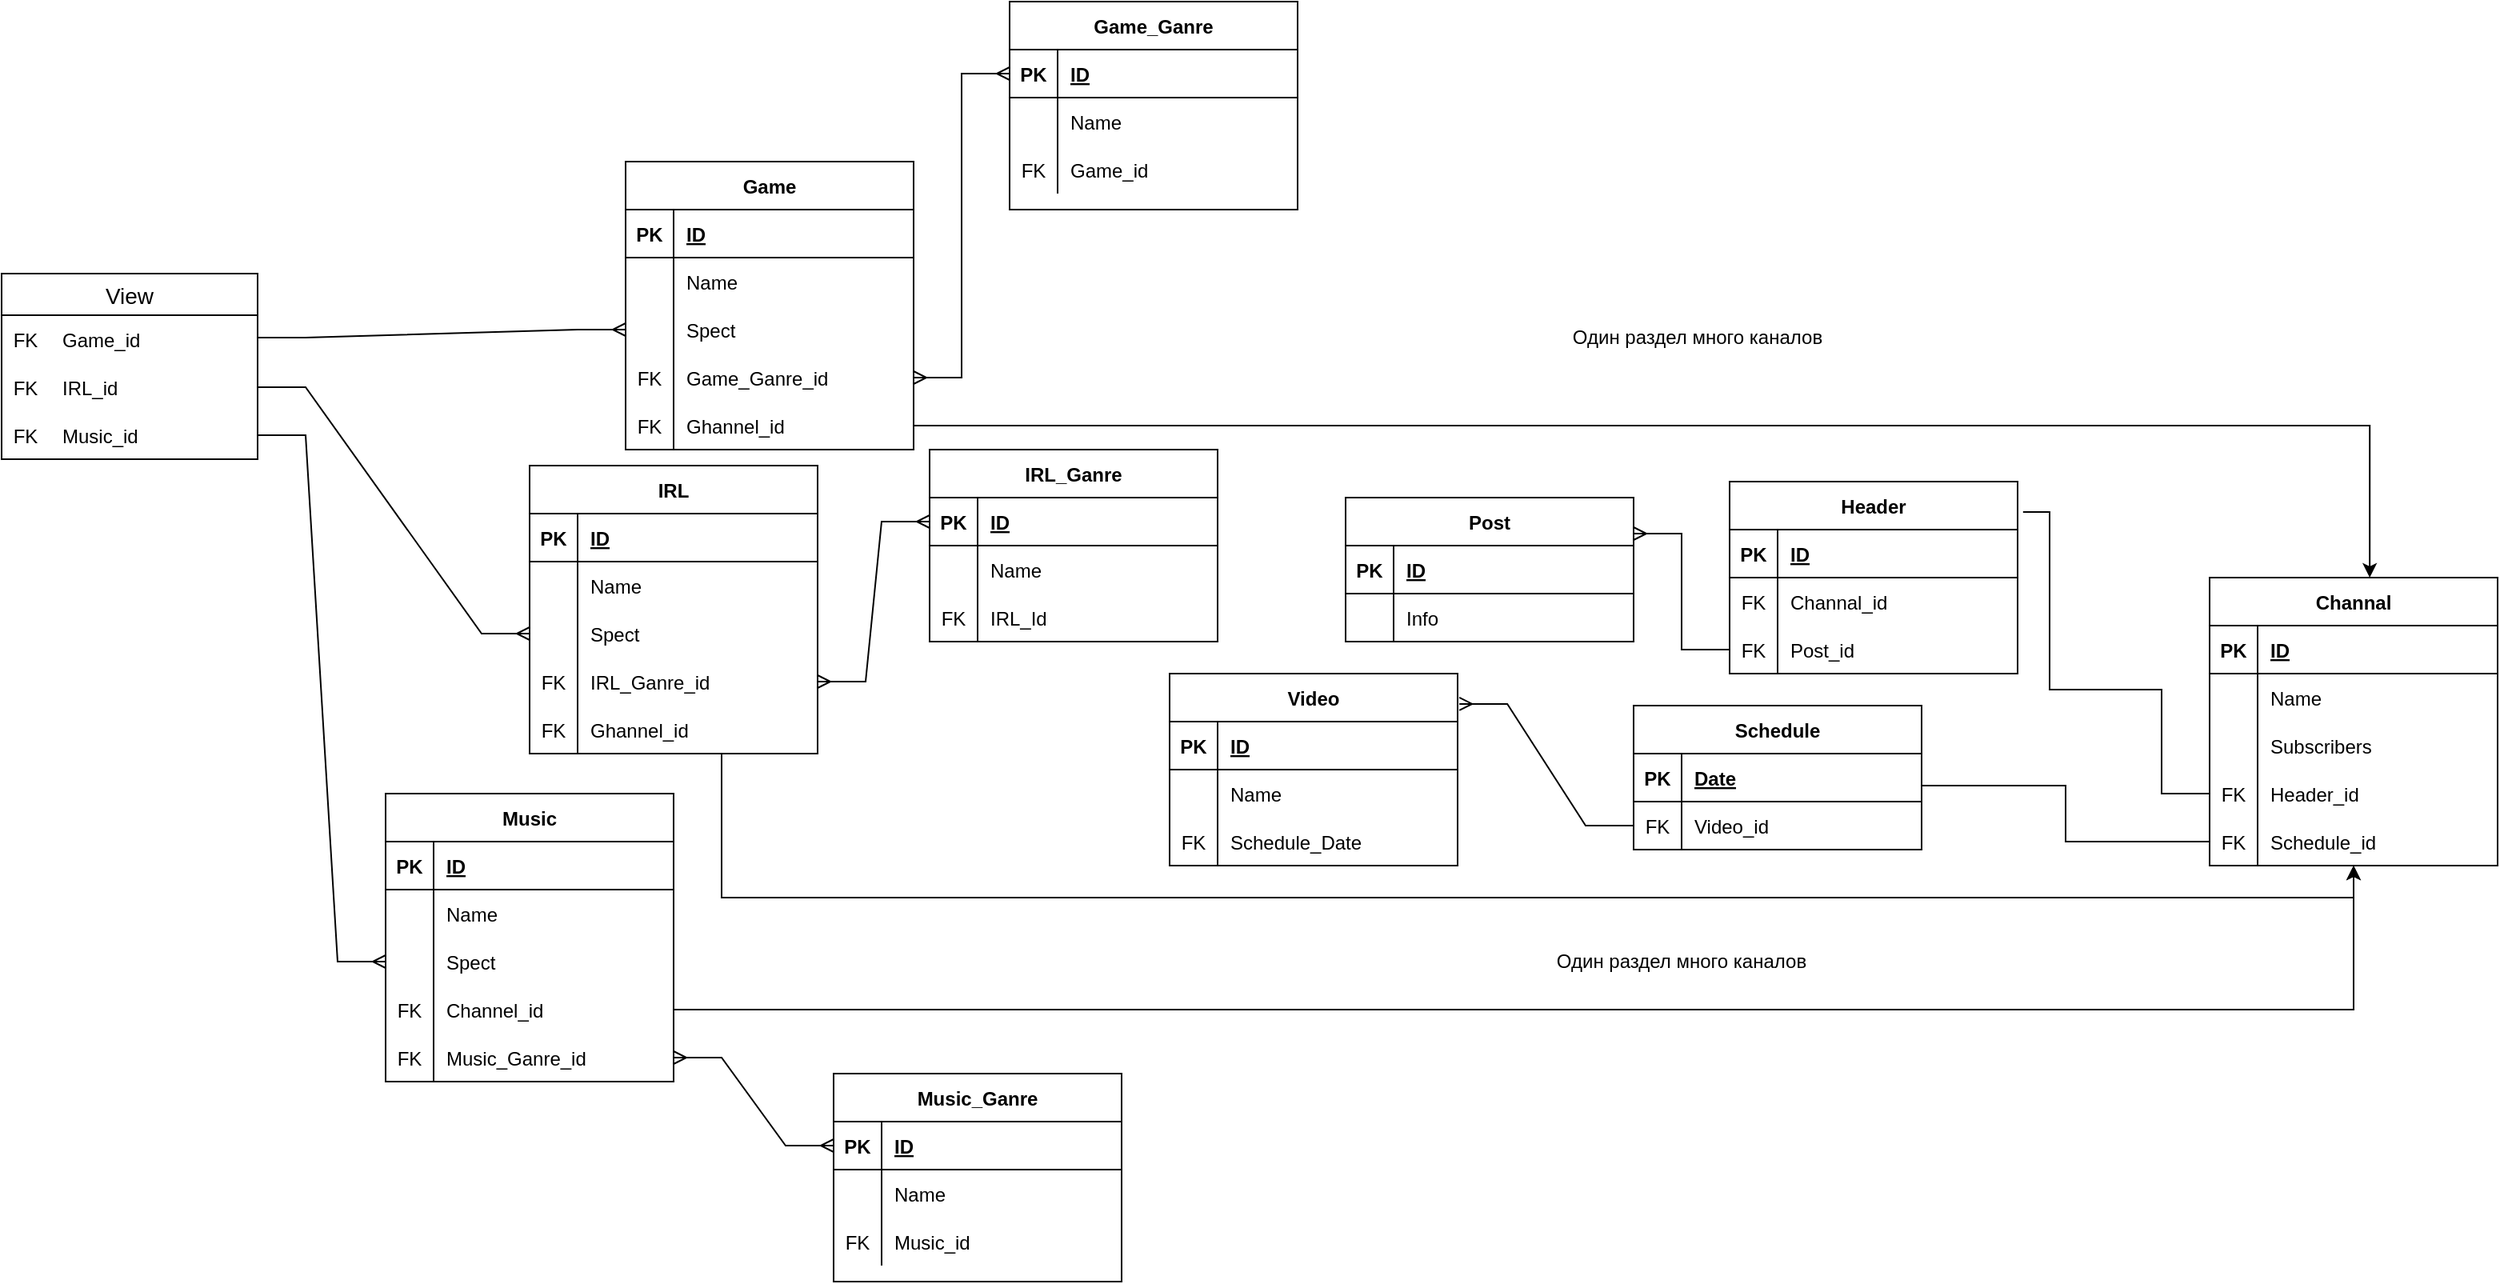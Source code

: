 <mxfile version="15.4.0" type="device"><diagram id="biVTk_BRpRpKrzzrcxJh" name="Страница 1"><mxGraphModel dx="1422" dy="822" grid="1" gridSize="10" guides="1" tooltips="1" connect="1" arrows="1" fold="1" page="1" pageScale="1" pageWidth="827" pageHeight="1169" math="0" shadow="0"><root><mxCell id="0"/><mxCell id="1" parent="0"/><mxCell id="7IpHC6H47rg0ihrCfBDs-1" value="Game" style="shape=table;startSize=30;container=1;collapsible=1;childLayout=tableLayout;fixedRows=1;rowLines=0;fontStyle=1;align=center;resizeLast=1;" parent="1" vertex="1"><mxGeometry x="480" y="100" width="180" height="180" as="geometry"/></mxCell><mxCell id="7IpHC6H47rg0ihrCfBDs-2" value="" style="shape=partialRectangle;collapsible=0;dropTarget=0;pointerEvents=0;fillColor=none;top=0;left=0;bottom=1;right=0;points=[[0,0.5],[1,0.5]];portConstraint=eastwest;" parent="7IpHC6H47rg0ihrCfBDs-1" vertex="1"><mxGeometry y="30" width="180" height="30" as="geometry"/></mxCell><mxCell id="7IpHC6H47rg0ihrCfBDs-3" value="PK" style="shape=partialRectangle;connectable=0;fillColor=none;top=0;left=0;bottom=0;right=0;fontStyle=1;overflow=hidden;" parent="7IpHC6H47rg0ihrCfBDs-2" vertex="1"><mxGeometry width="30" height="30" as="geometry"><mxRectangle width="30" height="30" as="alternateBounds"/></mxGeometry></mxCell><mxCell id="7IpHC6H47rg0ihrCfBDs-4" value="ID" style="shape=partialRectangle;connectable=0;fillColor=none;top=0;left=0;bottom=0;right=0;align=left;spacingLeft=6;fontStyle=5;overflow=hidden;" parent="7IpHC6H47rg0ihrCfBDs-2" vertex="1"><mxGeometry x="30" width="150" height="30" as="geometry"><mxRectangle width="150" height="30" as="alternateBounds"/></mxGeometry></mxCell><mxCell id="7IpHC6H47rg0ihrCfBDs-5" value="" style="shape=partialRectangle;collapsible=0;dropTarget=0;pointerEvents=0;fillColor=none;top=0;left=0;bottom=0;right=0;points=[[0,0.5],[1,0.5]];portConstraint=eastwest;" parent="7IpHC6H47rg0ihrCfBDs-1" vertex="1"><mxGeometry y="60" width="180" height="30" as="geometry"/></mxCell><mxCell id="7IpHC6H47rg0ihrCfBDs-6" value="" style="shape=partialRectangle;connectable=0;fillColor=none;top=0;left=0;bottom=0;right=0;editable=1;overflow=hidden;" parent="7IpHC6H47rg0ihrCfBDs-5" vertex="1"><mxGeometry width="30" height="30" as="geometry"><mxRectangle width="30" height="30" as="alternateBounds"/></mxGeometry></mxCell><mxCell id="7IpHC6H47rg0ihrCfBDs-7" value="Name" style="shape=partialRectangle;connectable=0;fillColor=none;top=0;left=0;bottom=0;right=0;align=left;spacingLeft=6;overflow=hidden;" parent="7IpHC6H47rg0ihrCfBDs-5" vertex="1"><mxGeometry x="30" width="150" height="30" as="geometry"><mxRectangle width="150" height="30" as="alternateBounds"/></mxGeometry></mxCell><mxCell id="7IpHC6H47rg0ihrCfBDs-8" value="" style="shape=partialRectangle;collapsible=0;dropTarget=0;pointerEvents=0;fillColor=none;top=0;left=0;bottom=0;right=0;points=[[0,0.5],[1,0.5]];portConstraint=eastwest;" parent="7IpHC6H47rg0ihrCfBDs-1" vertex="1"><mxGeometry y="90" width="180" height="30" as="geometry"/></mxCell><mxCell id="7IpHC6H47rg0ihrCfBDs-9" value="" style="shape=partialRectangle;connectable=0;fillColor=none;top=0;left=0;bottom=0;right=0;editable=1;overflow=hidden;" parent="7IpHC6H47rg0ihrCfBDs-8" vertex="1"><mxGeometry width="30" height="30" as="geometry"><mxRectangle width="30" height="30" as="alternateBounds"/></mxGeometry></mxCell><mxCell id="7IpHC6H47rg0ihrCfBDs-10" value="Spect" style="shape=partialRectangle;connectable=0;fillColor=none;top=0;left=0;bottom=0;right=0;align=left;spacingLeft=6;overflow=hidden;" parent="7IpHC6H47rg0ihrCfBDs-8" vertex="1"><mxGeometry x="30" width="150" height="30" as="geometry"><mxRectangle width="150" height="30" as="alternateBounds"/></mxGeometry></mxCell><mxCell id="WWWrRxcG1Id7Cyyujsa_-30" value="" style="shape=partialRectangle;collapsible=0;dropTarget=0;pointerEvents=0;fillColor=none;top=0;left=0;bottom=0;right=0;points=[[0,0.5],[1,0.5]];portConstraint=eastwest;" parent="7IpHC6H47rg0ihrCfBDs-1" vertex="1"><mxGeometry y="120" width="180" height="30" as="geometry"/></mxCell><mxCell id="WWWrRxcG1Id7Cyyujsa_-31" value="FK" style="shape=partialRectangle;connectable=0;fillColor=none;top=0;left=0;bottom=0;right=0;fontStyle=0;overflow=hidden;" parent="WWWrRxcG1Id7Cyyujsa_-30" vertex="1"><mxGeometry width="30" height="30" as="geometry"><mxRectangle width="30" height="30" as="alternateBounds"/></mxGeometry></mxCell><mxCell id="WWWrRxcG1Id7Cyyujsa_-32" value="Game_Ganre_id" style="shape=partialRectangle;connectable=0;fillColor=none;top=0;left=0;bottom=0;right=0;align=left;spacingLeft=6;fontStyle=0;overflow=hidden;" parent="WWWrRxcG1Id7Cyyujsa_-30" vertex="1"><mxGeometry x="30" width="150" height="30" as="geometry"><mxRectangle width="150" height="30" as="alternateBounds"/></mxGeometry></mxCell><mxCell id="WWWrRxcG1Id7Cyyujsa_-34" value="" style="shape=partialRectangle;collapsible=0;dropTarget=0;pointerEvents=0;fillColor=none;top=0;left=0;bottom=0;right=0;points=[[0,0.5],[1,0.5]];portConstraint=eastwest;" parent="7IpHC6H47rg0ihrCfBDs-1" vertex="1"><mxGeometry y="150" width="180" height="30" as="geometry"/></mxCell><mxCell id="WWWrRxcG1Id7Cyyujsa_-35" value="FK" style="shape=partialRectangle;connectable=0;fillColor=none;top=0;left=0;bottom=0;right=0;fontStyle=0;overflow=hidden;" parent="WWWrRxcG1Id7Cyyujsa_-34" vertex="1"><mxGeometry width="30" height="30" as="geometry"><mxRectangle width="30" height="30" as="alternateBounds"/></mxGeometry></mxCell><mxCell id="WWWrRxcG1Id7Cyyujsa_-36" value="Ghannel_id" style="shape=partialRectangle;connectable=0;fillColor=none;top=0;left=0;bottom=0;right=0;align=left;spacingLeft=6;fontStyle=0;overflow=hidden;" parent="WWWrRxcG1Id7Cyyujsa_-34" vertex="1"><mxGeometry x="30" width="150" height="30" as="geometry"><mxRectangle width="150" height="30" as="alternateBounds"/></mxGeometry></mxCell><mxCell id="7IpHC6H47rg0ihrCfBDs-18" value="" style="edgeStyle=entityRelationEdgeStyle;fontSize=12;html=1;endArrow=ERmany;rounded=0;" parent="1" target="7IpHC6H47rg0ihrCfBDs-8" edge="1"><mxGeometry width="100" height="100" relative="1" as="geometry"><mxPoint x="250" y="210" as="sourcePoint"/><mxPoint x="430" y="200" as="targetPoint"/></mxGeometry></mxCell><mxCell id="7IpHC6H47rg0ihrCfBDs-19" value="Game_Ganre" style="shape=table;startSize=30;container=1;collapsible=1;childLayout=tableLayout;fixedRows=1;rowLines=0;fontStyle=1;align=center;resizeLast=1;" parent="1" vertex="1"><mxGeometry x="720" width="180" height="130" as="geometry"/></mxCell><mxCell id="7IpHC6H47rg0ihrCfBDs-20" value="" style="shape=partialRectangle;collapsible=0;dropTarget=0;pointerEvents=0;fillColor=none;top=0;left=0;bottom=1;right=0;points=[[0,0.5],[1,0.5]];portConstraint=eastwest;" parent="7IpHC6H47rg0ihrCfBDs-19" vertex="1"><mxGeometry y="30" width="180" height="30" as="geometry"/></mxCell><mxCell id="7IpHC6H47rg0ihrCfBDs-21" value="PK" style="shape=partialRectangle;connectable=0;fillColor=none;top=0;left=0;bottom=0;right=0;fontStyle=1;overflow=hidden;" parent="7IpHC6H47rg0ihrCfBDs-20" vertex="1"><mxGeometry width="30" height="30" as="geometry"><mxRectangle width="30" height="30" as="alternateBounds"/></mxGeometry></mxCell><mxCell id="7IpHC6H47rg0ihrCfBDs-22" value="ID" style="shape=partialRectangle;connectable=0;fillColor=none;top=0;left=0;bottom=0;right=0;align=left;spacingLeft=6;fontStyle=5;overflow=hidden;" parent="7IpHC6H47rg0ihrCfBDs-20" vertex="1"><mxGeometry x="30" width="150" height="30" as="geometry"><mxRectangle width="150" height="30" as="alternateBounds"/></mxGeometry></mxCell><mxCell id="7IpHC6H47rg0ihrCfBDs-23" value="" style="shape=partialRectangle;collapsible=0;dropTarget=0;pointerEvents=0;fillColor=none;top=0;left=0;bottom=0;right=0;points=[[0,0.5],[1,0.5]];portConstraint=eastwest;" parent="7IpHC6H47rg0ihrCfBDs-19" vertex="1"><mxGeometry y="60" width="180" height="30" as="geometry"/></mxCell><mxCell id="7IpHC6H47rg0ihrCfBDs-24" value="" style="shape=partialRectangle;connectable=0;fillColor=none;top=0;left=0;bottom=0;right=0;editable=1;overflow=hidden;" parent="7IpHC6H47rg0ihrCfBDs-23" vertex="1"><mxGeometry width="30" height="30" as="geometry"><mxRectangle width="30" height="30" as="alternateBounds"/></mxGeometry></mxCell><mxCell id="7IpHC6H47rg0ihrCfBDs-25" value="Name" style="shape=partialRectangle;connectable=0;fillColor=none;top=0;left=0;bottom=0;right=0;align=left;spacingLeft=6;overflow=hidden;" parent="7IpHC6H47rg0ihrCfBDs-23" vertex="1"><mxGeometry x="30" width="150" height="30" as="geometry"><mxRectangle width="150" height="30" as="alternateBounds"/></mxGeometry></mxCell><mxCell id="WWWrRxcG1Id7Cyyujsa_-26" value="" style="shape=partialRectangle;collapsible=0;dropTarget=0;pointerEvents=0;fillColor=none;top=0;left=0;bottom=0;right=0;points=[[0,0.5],[1,0.5]];portConstraint=eastwest;" parent="7IpHC6H47rg0ihrCfBDs-19" vertex="1"><mxGeometry y="90" width="180" height="30" as="geometry"/></mxCell><mxCell id="WWWrRxcG1Id7Cyyujsa_-27" value="FK" style="shape=partialRectangle;connectable=0;fillColor=none;top=0;left=0;bottom=0;right=0;fontStyle=0;overflow=hidden;" parent="WWWrRxcG1Id7Cyyujsa_-26" vertex="1"><mxGeometry width="30" height="30" as="geometry"><mxRectangle width="30" height="30" as="alternateBounds"/></mxGeometry></mxCell><mxCell id="WWWrRxcG1Id7Cyyujsa_-28" value="Game_id" style="shape=partialRectangle;connectable=0;fillColor=none;top=0;left=0;bottom=0;right=0;align=left;spacingLeft=6;fontStyle=0;overflow=hidden;" parent="WWWrRxcG1Id7Cyyujsa_-26" vertex="1"><mxGeometry x="30" width="150" height="30" as="geometry"><mxRectangle width="150" height="30" as="alternateBounds"/></mxGeometry></mxCell><mxCell id="7IpHC6H47rg0ihrCfBDs-32" value="" style="edgeStyle=entityRelationEdgeStyle;fontSize=12;html=1;endArrow=ERmany;startArrow=ERmany;rounded=0;entryX=0;entryY=0.5;entryDx=0;entryDy=0;exitX=1;exitY=0.5;exitDx=0;exitDy=0;" parent="1" edge="1" target="7IpHC6H47rg0ihrCfBDs-20" source="WWWrRxcG1Id7Cyyujsa_-30"><mxGeometry width="100" height="100" relative="1" as="geometry"><mxPoint x="660" y="179.5" as="sourcePoint"/><mxPoint x="720" y="180" as="targetPoint"/></mxGeometry></mxCell><mxCell id="7IpHC6H47rg0ihrCfBDs-33" value="IRL" style="shape=table;startSize=30;container=1;collapsible=1;childLayout=tableLayout;fixedRows=1;rowLines=0;fontStyle=1;align=center;resizeLast=1;" parent="1" vertex="1"><mxGeometry x="420" y="290" width="180" height="180" as="geometry"/></mxCell><mxCell id="7IpHC6H47rg0ihrCfBDs-34" value="" style="shape=partialRectangle;collapsible=0;dropTarget=0;pointerEvents=0;fillColor=none;top=0;left=0;bottom=1;right=0;points=[[0,0.5],[1,0.5]];portConstraint=eastwest;" parent="7IpHC6H47rg0ihrCfBDs-33" vertex="1"><mxGeometry y="30" width="180" height="30" as="geometry"/></mxCell><mxCell id="7IpHC6H47rg0ihrCfBDs-35" value="PK" style="shape=partialRectangle;connectable=0;fillColor=none;top=0;left=0;bottom=0;right=0;fontStyle=1;overflow=hidden;" parent="7IpHC6H47rg0ihrCfBDs-34" vertex="1"><mxGeometry width="30" height="30" as="geometry"><mxRectangle width="30" height="30" as="alternateBounds"/></mxGeometry></mxCell><mxCell id="7IpHC6H47rg0ihrCfBDs-36" value="ID" style="shape=partialRectangle;connectable=0;fillColor=none;top=0;left=0;bottom=0;right=0;align=left;spacingLeft=6;fontStyle=5;overflow=hidden;" parent="7IpHC6H47rg0ihrCfBDs-34" vertex="1"><mxGeometry x="30" width="150" height="30" as="geometry"><mxRectangle width="150" height="30" as="alternateBounds"/></mxGeometry></mxCell><mxCell id="7IpHC6H47rg0ihrCfBDs-37" value="" style="shape=partialRectangle;collapsible=0;dropTarget=0;pointerEvents=0;fillColor=none;top=0;left=0;bottom=0;right=0;points=[[0,0.5],[1,0.5]];portConstraint=eastwest;" parent="7IpHC6H47rg0ihrCfBDs-33" vertex="1"><mxGeometry y="60" width="180" height="30" as="geometry"/></mxCell><mxCell id="7IpHC6H47rg0ihrCfBDs-38" value="" style="shape=partialRectangle;connectable=0;fillColor=none;top=0;left=0;bottom=0;right=0;editable=1;overflow=hidden;" parent="7IpHC6H47rg0ihrCfBDs-37" vertex="1"><mxGeometry width="30" height="30" as="geometry"><mxRectangle width="30" height="30" as="alternateBounds"/></mxGeometry></mxCell><mxCell id="7IpHC6H47rg0ihrCfBDs-39" value="Name" style="shape=partialRectangle;connectable=0;fillColor=none;top=0;left=0;bottom=0;right=0;align=left;spacingLeft=6;overflow=hidden;" parent="7IpHC6H47rg0ihrCfBDs-37" vertex="1"><mxGeometry x="30" width="150" height="30" as="geometry"><mxRectangle width="150" height="30" as="alternateBounds"/></mxGeometry></mxCell><mxCell id="7IpHC6H47rg0ihrCfBDs-40" value="" style="shape=partialRectangle;collapsible=0;dropTarget=0;pointerEvents=0;fillColor=none;top=0;left=0;bottom=0;right=0;points=[[0,0.5],[1,0.5]];portConstraint=eastwest;" parent="7IpHC6H47rg0ihrCfBDs-33" vertex="1"><mxGeometry y="90" width="180" height="30" as="geometry"/></mxCell><mxCell id="7IpHC6H47rg0ihrCfBDs-41" value="" style="shape=partialRectangle;connectable=0;fillColor=none;top=0;left=0;bottom=0;right=0;editable=1;overflow=hidden;" parent="7IpHC6H47rg0ihrCfBDs-40" vertex="1"><mxGeometry width="30" height="30" as="geometry"><mxRectangle width="30" height="30" as="alternateBounds"/></mxGeometry></mxCell><mxCell id="7IpHC6H47rg0ihrCfBDs-42" value="Spect" style="shape=partialRectangle;connectable=0;fillColor=none;top=0;left=0;bottom=0;right=0;align=left;spacingLeft=6;overflow=hidden;" parent="7IpHC6H47rg0ihrCfBDs-40" vertex="1"><mxGeometry x="30" width="150" height="30" as="geometry"><mxRectangle width="150" height="30" as="alternateBounds"/></mxGeometry></mxCell><mxCell id="WWWrRxcG1Id7Cyyujsa_-38" value="" style="shape=partialRectangle;collapsible=0;dropTarget=0;pointerEvents=0;fillColor=none;top=0;left=0;bottom=0;right=0;points=[[0,0.5],[1,0.5]];portConstraint=eastwest;" parent="7IpHC6H47rg0ihrCfBDs-33" vertex="1"><mxGeometry y="120" width="180" height="30" as="geometry"/></mxCell><mxCell id="WWWrRxcG1Id7Cyyujsa_-39" value="FK" style="shape=partialRectangle;connectable=0;fillColor=none;top=0;left=0;bottom=0;right=0;fontStyle=0;overflow=hidden;" parent="WWWrRxcG1Id7Cyyujsa_-38" vertex="1"><mxGeometry width="30" height="30" as="geometry"><mxRectangle width="30" height="30" as="alternateBounds"/></mxGeometry></mxCell><mxCell id="WWWrRxcG1Id7Cyyujsa_-40" value="IRL_Ganre_id" style="shape=partialRectangle;connectable=0;fillColor=none;top=0;left=0;bottom=0;right=0;align=left;spacingLeft=6;fontStyle=0;overflow=hidden;" parent="WWWrRxcG1Id7Cyyujsa_-38" vertex="1"><mxGeometry x="30" width="150" height="30" as="geometry"><mxRectangle width="150" height="30" as="alternateBounds"/></mxGeometry></mxCell><mxCell id="WWWrRxcG1Id7Cyyujsa_-42" value="" style="shape=partialRectangle;collapsible=0;dropTarget=0;pointerEvents=0;fillColor=none;top=0;left=0;bottom=0;right=0;points=[[0,0.5],[1,0.5]];portConstraint=eastwest;" parent="7IpHC6H47rg0ihrCfBDs-33" vertex="1"><mxGeometry y="150" width="180" height="30" as="geometry"/></mxCell><mxCell id="WWWrRxcG1Id7Cyyujsa_-43" value="FK" style="shape=partialRectangle;connectable=0;fillColor=none;top=0;left=0;bottom=0;right=0;fontStyle=0;overflow=hidden;" parent="WWWrRxcG1Id7Cyyujsa_-42" vertex="1"><mxGeometry width="30" height="30" as="geometry"><mxRectangle width="30" height="30" as="alternateBounds"/></mxGeometry></mxCell><mxCell id="WWWrRxcG1Id7Cyyujsa_-44" value="Ghannel_id" style="shape=partialRectangle;connectable=0;fillColor=none;top=0;left=0;bottom=0;right=0;align=left;spacingLeft=6;fontStyle=0;overflow=hidden;" parent="WWWrRxcG1Id7Cyyujsa_-42" vertex="1"><mxGeometry x="30" width="150" height="30" as="geometry"><mxRectangle width="150" height="30" as="alternateBounds"/></mxGeometry></mxCell><mxCell id="7IpHC6H47rg0ihrCfBDs-46" value="Music" style="shape=table;startSize=30;container=1;collapsible=1;childLayout=tableLayout;fixedRows=1;rowLines=0;fontStyle=1;align=center;resizeLast=1;" parent="1" vertex="1"><mxGeometry x="330" y="495" width="180" height="180" as="geometry"/></mxCell><mxCell id="7IpHC6H47rg0ihrCfBDs-47" value="" style="shape=partialRectangle;collapsible=0;dropTarget=0;pointerEvents=0;fillColor=none;top=0;left=0;bottom=1;right=0;points=[[0,0.5],[1,0.5]];portConstraint=eastwest;" parent="7IpHC6H47rg0ihrCfBDs-46" vertex="1"><mxGeometry y="30" width="180" height="30" as="geometry"/></mxCell><mxCell id="7IpHC6H47rg0ihrCfBDs-48" value="PK" style="shape=partialRectangle;connectable=0;fillColor=none;top=0;left=0;bottom=0;right=0;fontStyle=1;overflow=hidden;" parent="7IpHC6H47rg0ihrCfBDs-47" vertex="1"><mxGeometry width="30" height="30" as="geometry"><mxRectangle width="30" height="30" as="alternateBounds"/></mxGeometry></mxCell><mxCell id="7IpHC6H47rg0ihrCfBDs-49" value="ID" style="shape=partialRectangle;connectable=0;fillColor=none;top=0;left=0;bottom=0;right=0;align=left;spacingLeft=6;fontStyle=5;overflow=hidden;" parent="7IpHC6H47rg0ihrCfBDs-47" vertex="1"><mxGeometry x="30" width="150" height="30" as="geometry"><mxRectangle width="150" height="30" as="alternateBounds"/></mxGeometry></mxCell><mxCell id="7IpHC6H47rg0ihrCfBDs-50" value="" style="shape=partialRectangle;collapsible=0;dropTarget=0;pointerEvents=0;fillColor=none;top=0;left=0;bottom=0;right=0;points=[[0,0.5],[1,0.5]];portConstraint=eastwest;" parent="7IpHC6H47rg0ihrCfBDs-46" vertex="1"><mxGeometry y="60" width="180" height="30" as="geometry"/></mxCell><mxCell id="7IpHC6H47rg0ihrCfBDs-51" value="" style="shape=partialRectangle;connectable=0;fillColor=none;top=0;left=0;bottom=0;right=0;editable=1;overflow=hidden;" parent="7IpHC6H47rg0ihrCfBDs-50" vertex="1"><mxGeometry width="30" height="30" as="geometry"><mxRectangle width="30" height="30" as="alternateBounds"/></mxGeometry></mxCell><mxCell id="7IpHC6H47rg0ihrCfBDs-52" value="Name" style="shape=partialRectangle;connectable=0;fillColor=none;top=0;left=0;bottom=0;right=0;align=left;spacingLeft=6;overflow=hidden;" parent="7IpHC6H47rg0ihrCfBDs-50" vertex="1"><mxGeometry x="30" width="150" height="30" as="geometry"><mxRectangle width="150" height="30" as="alternateBounds"/></mxGeometry></mxCell><mxCell id="7IpHC6H47rg0ihrCfBDs-53" value="" style="shape=partialRectangle;collapsible=0;dropTarget=0;pointerEvents=0;fillColor=none;top=0;left=0;bottom=0;right=0;points=[[0,0.5],[1,0.5]];portConstraint=eastwest;" parent="7IpHC6H47rg0ihrCfBDs-46" vertex="1"><mxGeometry y="90" width="180" height="30" as="geometry"/></mxCell><mxCell id="7IpHC6H47rg0ihrCfBDs-54" value="" style="shape=partialRectangle;connectable=0;fillColor=none;top=0;left=0;bottom=0;right=0;editable=1;overflow=hidden;" parent="7IpHC6H47rg0ihrCfBDs-53" vertex="1"><mxGeometry width="30" height="30" as="geometry"><mxRectangle width="30" height="30" as="alternateBounds"/></mxGeometry></mxCell><mxCell id="7IpHC6H47rg0ihrCfBDs-55" value="Spect" style="shape=partialRectangle;connectable=0;fillColor=none;top=0;left=0;bottom=0;right=0;align=left;spacingLeft=6;overflow=hidden;" parent="7IpHC6H47rg0ihrCfBDs-53" vertex="1"><mxGeometry x="30" width="150" height="30" as="geometry"><mxRectangle width="150" height="30" as="alternateBounds"/></mxGeometry></mxCell><mxCell id="WWWrRxcG1Id7Cyyujsa_-10" value="" style="shape=partialRectangle;collapsible=0;dropTarget=0;pointerEvents=0;fillColor=none;top=0;left=0;bottom=0;right=0;points=[[0,0.5],[1,0.5]];portConstraint=eastwest;" parent="7IpHC6H47rg0ihrCfBDs-46" vertex="1"><mxGeometry y="120" width="180" height="30" as="geometry"/></mxCell><mxCell id="WWWrRxcG1Id7Cyyujsa_-11" value="FK" style="shape=partialRectangle;connectable=0;fillColor=none;top=0;left=0;bottom=0;right=0;fontStyle=0;overflow=hidden;" parent="WWWrRxcG1Id7Cyyujsa_-10" vertex="1"><mxGeometry width="30" height="30" as="geometry"><mxRectangle width="30" height="30" as="alternateBounds"/></mxGeometry></mxCell><mxCell id="WWWrRxcG1Id7Cyyujsa_-12" value="Channel_id" style="shape=partialRectangle;connectable=0;fillColor=none;top=0;left=0;bottom=0;right=0;align=left;spacingLeft=6;fontStyle=0;overflow=hidden;" parent="WWWrRxcG1Id7Cyyujsa_-10" vertex="1"><mxGeometry x="30" width="150" height="30" as="geometry"><mxRectangle width="150" height="30" as="alternateBounds"/></mxGeometry></mxCell><mxCell id="WWWrRxcG1Id7Cyyujsa_-14" value="" style="shape=partialRectangle;collapsible=0;dropTarget=0;pointerEvents=0;fillColor=none;top=0;left=0;bottom=0;right=0;points=[[0,0.5],[1,0.5]];portConstraint=eastwest;" parent="7IpHC6H47rg0ihrCfBDs-46" vertex="1"><mxGeometry y="150" width="180" height="30" as="geometry"/></mxCell><mxCell id="WWWrRxcG1Id7Cyyujsa_-15" value="FK" style="shape=partialRectangle;connectable=0;fillColor=none;top=0;left=0;bottom=0;right=0;fontStyle=0;overflow=hidden;" parent="WWWrRxcG1Id7Cyyujsa_-14" vertex="1"><mxGeometry width="30" height="30" as="geometry"><mxRectangle width="30" height="30" as="alternateBounds"/></mxGeometry></mxCell><mxCell id="WWWrRxcG1Id7Cyyujsa_-16" value="Music_Ganre_id" style="shape=partialRectangle;connectable=0;fillColor=none;top=0;left=0;bottom=0;right=0;align=left;spacingLeft=6;fontStyle=0;overflow=hidden;" parent="WWWrRxcG1Id7Cyyujsa_-14" vertex="1"><mxGeometry x="30" width="150" height="30" as="geometry"><mxRectangle width="150" height="30" as="alternateBounds"/></mxGeometry></mxCell><mxCell id="7IpHC6H47rg0ihrCfBDs-72" value="IRL_Ganre" style="shape=table;startSize=30;container=1;collapsible=1;childLayout=tableLayout;fixedRows=1;rowLines=0;fontStyle=1;align=center;resizeLast=1;" parent="1" vertex="1"><mxGeometry x="670" y="280" width="180" height="120" as="geometry"/></mxCell><mxCell id="7IpHC6H47rg0ihrCfBDs-73" value="" style="shape=partialRectangle;collapsible=0;dropTarget=0;pointerEvents=0;fillColor=none;top=0;left=0;bottom=1;right=0;points=[[0,0.5],[1,0.5]];portConstraint=eastwest;" parent="7IpHC6H47rg0ihrCfBDs-72" vertex="1"><mxGeometry y="30" width="180" height="30" as="geometry"/></mxCell><mxCell id="7IpHC6H47rg0ihrCfBDs-74" value="PK" style="shape=partialRectangle;connectable=0;fillColor=none;top=0;left=0;bottom=0;right=0;fontStyle=1;overflow=hidden;" parent="7IpHC6H47rg0ihrCfBDs-73" vertex="1"><mxGeometry width="30" height="30" as="geometry"><mxRectangle width="30" height="30" as="alternateBounds"/></mxGeometry></mxCell><mxCell id="7IpHC6H47rg0ihrCfBDs-75" value="ID" style="shape=partialRectangle;connectable=0;fillColor=none;top=0;left=0;bottom=0;right=0;align=left;spacingLeft=6;fontStyle=5;overflow=hidden;" parent="7IpHC6H47rg0ihrCfBDs-73" vertex="1"><mxGeometry x="30" width="150" height="30" as="geometry"><mxRectangle width="150" height="30" as="alternateBounds"/></mxGeometry></mxCell><mxCell id="7IpHC6H47rg0ihrCfBDs-76" value="" style="shape=partialRectangle;collapsible=0;dropTarget=0;pointerEvents=0;fillColor=none;top=0;left=0;bottom=0;right=0;points=[[0,0.5],[1,0.5]];portConstraint=eastwest;" parent="7IpHC6H47rg0ihrCfBDs-72" vertex="1"><mxGeometry y="60" width="180" height="30" as="geometry"/></mxCell><mxCell id="7IpHC6H47rg0ihrCfBDs-77" value="" style="shape=partialRectangle;connectable=0;fillColor=none;top=0;left=0;bottom=0;right=0;editable=1;overflow=hidden;" parent="7IpHC6H47rg0ihrCfBDs-76" vertex="1"><mxGeometry width="30" height="30" as="geometry"><mxRectangle width="30" height="30" as="alternateBounds"/></mxGeometry></mxCell><mxCell id="7IpHC6H47rg0ihrCfBDs-78" value="Name" style="shape=partialRectangle;connectable=0;fillColor=none;top=0;left=0;bottom=0;right=0;align=left;spacingLeft=6;overflow=hidden;" parent="7IpHC6H47rg0ihrCfBDs-76" vertex="1"><mxGeometry x="30" width="150" height="30" as="geometry"><mxRectangle width="150" height="30" as="alternateBounds"/></mxGeometry></mxCell><mxCell id="WWWrRxcG1Id7Cyyujsa_-22" value="" style="shape=partialRectangle;collapsible=0;dropTarget=0;pointerEvents=0;fillColor=none;top=0;left=0;bottom=0;right=0;points=[[0,0.5],[1,0.5]];portConstraint=eastwest;" parent="7IpHC6H47rg0ihrCfBDs-72" vertex="1"><mxGeometry y="90" width="180" height="30" as="geometry"/></mxCell><mxCell id="WWWrRxcG1Id7Cyyujsa_-23" value="FK" style="shape=partialRectangle;connectable=0;fillColor=none;top=0;left=0;bottom=0;right=0;fontStyle=0;overflow=hidden;" parent="WWWrRxcG1Id7Cyyujsa_-22" vertex="1"><mxGeometry width="30" height="30" as="geometry"><mxRectangle width="30" height="30" as="alternateBounds"/></mxGeometry></mxCell><mxCell id="WWWrRxcG1Id7Cyyujsa_-24" value="IRL_Id" style="shape=partialRectangle;connectable=0;fillColor=none;top=0;left=0;bottom=0;right=0;align=left;spacingLeft=6;fontStyle=0;overflow=hidden;" parent="WWWrRxcG1Id7Cyyujsa_-22" vertex="1"><mxGeometry x="30" width="150" height="30" as="geometry"><mxRectangle width="150" height="30" as="alternateBounds"/></mxGeometry></mxCell><mxCell id="7IpHC6H47rg0ihrCfBDs-85" value="Music_Ganre" style="shape=table;startSize=30;container=1;collapsible=1;childLayout=tableLayout;fixedRows=1;rowLines=0;fontStyle=1;align=center;resizeLast=1;" parent="1" vertex="1"><mxGeometry x="610" y="670" width="180" height="130" as="geometry"/></mxCell><mxCell id="7IpHC6H47rg0ihrCfBDs-86" value="" style="shape=partialRectangle;collapsible=0;dropTarget=0;pointerEvents=0;fillColor=none;top=0;left=0;bottom=1;right=0;points=[[0,0.5],[1,0.5]];portConstraint=eastwest;" parent="7IpHC6H47rg0ihrCfBDs-85" vertex="1"><mxGeometry y="30" width="180" height="30" as="geometry"/></mxCell><mxCell id="7IpHC6H47rg0ihrCfBDs-87" value="PK" style="shape=partialRectangle;connectable=0;fillColor=none;top=0;left=0;bottom=0;right=0;fontStyle=1;overflow=hidden;" parent="7IpHC6H47rg0ihrCfBDs-86" vertex="1"><mxGeometry width="30" height="30" as="geometry"><mxRectangle width="30" height="30" as="alternateBounds"/></mxGeometry></mxCell><mxCell id="7IpHC6H47rg0ihrCfBDs-88" value="ID" style="shape=partialRectangle;connectable=0;fillColor=none;top=0;left=0;bottom=0;right=0;align=left;spacingLeft=6;fontStyle=5;overflow=hidden;" parent="7IpHC6H47rg0ihrCfBDs-86" vertex="1"><mxGeometry x="30" width="150" height="30" as="geometry"><mxRectangle width="150" height="30" as="alternateBounds"/></mxGeometry></mxCell><mxCell id="7IpHC6H47rg0ihrCfBDs-89" value="" style="shape=partialRectangle;collapsible=0;dropTarget=0;pointerEvents=0;fillColor=none;top=0;left=0;bottom=0;right=0;points=[[0,0.5],[1,0.5]];portConstraint=eastwest;" parent="7IpHC6H47rg0ihrCfBDs-85" vertex="1"><mxGeometry y="60" width="180" height="30" as="geometry"/></mxCell><mxCell id="7IpHC6H47rg0ihrCfBDs-90" value="" style="shape=partialRectangle;connectable=0;fillColor=none;top=0;left=0;bottom=0;right=0;editable=1;overflow=hidden;" parent="7IpHC6H47rg0ihrCfBDs-89" vertex="1"><mxGeometry width="30" height="30" as="geometry"><mxRectangle width="30" height="30" as="alternateBounds"/></mxGeometry></mxCell><mxCell id="7IpHC6H47rg0ihrCfBDs-91" value="Name" style="shape=partialRectangle;connectable=0;fillColor=none;top=0;left=0;bottom=0;right=0;align=left;spacingLeft=6;overflow=hidden;" parent="7IpHC6H47rg0ihrCfBDs-89" vertex="1"><mxGeometry x="30" width="150" height="30" as="geometry"><mxRectangle width="150" height="30" as="alternateBounds"/></mxGeometry></mxCell><mxCell id="WWWrRxcG1Id7Cyyujsa_-18" value="" style="shape=partialRectangle;collapsible=0;dropTarget=0;pointerEvents=0;fillColor=none;top=0;left=0;bottom=0;right=0;points=[[0,0.5],[1,0.5]];portConstraint=eastwest;" parent="7IpHC6H47rg0ihrCfBDs-85" vertex="1"><mxGeometry y="90" width="180" height="30" as="geometry"/></mxCell><mxCell id="WWWrRxcG1Id7Cyyujsa_-19" value="FK" style="shape=partialRectangle;connectable=0;fillColor=none;top=0;left=0;bottom=0;right=0;fontStyle=0;overflow=hidden;" parent="WWWrRxcG1Id7Cyyujsa_-18" vertex="1"><mxGeometry width="30" height="30" as="geometry"><mxRectangle width="30" height="30" as="alternateBounds"/></mxGeometry></mxCell><mxCell id="WWWrRxcG1Id7Cyyujsa_-20" value="Music_id" style="shape=partialRectangle;connectable=0;fillColor=none;top=0;left=0;bottom=0;right=0;align=left;spacingLeft=6;fontStyle=0;overflow=hidden;" parent="WWWrRxcG1Id7Cyyujsa_-18" vertex="1"><mxGeometry x="30" width="150" height="30" as="geometry"><mxRectangle width="150" height="30" as="alternateBounds"/></mxGeometry></mxCell><mxCell id="7IpHC6H47rg0ihrCfBDs-111" value="" style="edgeStyle=entityRelationEdgeStyle;fontSize=12;html=1;endArrow=ERmany;startArrow=ERmany;rounded=0;entryX=0;entryY=0.5;entryDx=0;entryDy=0;exitX=1;exitY=0.5;exitDx=0;exitDy=0;" parent="1" edge="1" target="7IpHC6H47rg0ihrCfBDs-73" source="WWWrRxcG1Id7Cyyujsa_-38"><mxGeometry width="100" height="100" relative="1" as="geometry"><mxPoint x="600" y="369.66" as="sourcePoint"/><mxPoint x="660" y="370.16" as="targetPoint"/></mxGeometry></mxCell><mxCell id="7IpHC6H47rg0ihrCfBDs-112" value="" style="edgeStyle=entityRelationEdgeStyle;fontSize=12;html=1;endArrow=ERmany;startArrow=ERmany;rounded=0;exitX=1;exitY=0.5;exitDx=0;exitDy=0;entryX=0;entryY=0.5;entryDx=0;entryDy=0;" parent="1" edge="1" target="7IpHC6H47rg0ihrCfBDs-86" source="WWWrRxcG1Id7Cyyujsa_-14"><mxGeometry width="100" height="100" relative="1" as="geometry"><mxPoint x="510" y="595" as="sourcePoint"/><mxPoint x="570" y="595.5" as="targetPoint"/></mxGeometry></mxCell><mxCell id="7IpHC6H47rg0ihrCfBDs-120" value="View" style="swimlane;fontStyle=0;childLayout=stackLayout;horizontal=1;startSize=26;horizontalStack=0;resizeParent=1;resizeParentMax=0;resizeLast=0;collapsible=1;marginBottom=0;align=center;fontSize=14;" parent="1" vertex="1"><mxGeometry x="90" y="170" width="160" height="116" as="geometry"/></mxCell><mxCell id="WWWrRxcG1Id7Cyyujsa_-45" value="" style="shape=table;startSize=0;container=1;collapsible=1;childLayout=tableLayout;fixedRows=1;rowLines=0;fontStyle=0;align=center;resizeLast=1;strokeColor=none;fillColor=none;" parent="7IpHC6H47rg0ihrCfBDs-120" vertex="1"><mxGeometry y="26" width="160" height="30" as="geometry"/></mxCell><mxCell id="WWWrRxcG1Id7Cyyujsa_-46" value="" style="shape=partialRectangle;collapsible=0;dropTarget=0;pointerEvents=0;fillColor=none;top=0;left=0;bottom=0;right=0;points=[[0,0.5],[1,0.5]];portConstraint=eastwest;" parent="WWWrRxcG1Id7Cyyujsa_-45" vertex="1"><mxGeometry width="160" height="30" as="geometry"/></mxCell><mxCell id="WWWrRxcG1Id7Cyyujsa_-47" value="FK" style="shape=partialRectangle;connectable=0;fillColor=none;top=0;left=0;bottom=0;right=0;fontStyle=0;overflow=hidden;" parent="WWWrRxcG1Id7Cyyujsa_-46" vertex="1"><mxGeometry width="30" height="30" as="geometry"><mxRectangle width="30" height="30" as="alternateBounds"/></mxGeometry></mxCell><mxCell id="WWWrRxcG1Id7Cyyujsa_-48" value="Game_id" style="shape=partialRectangle;connectable=0;fillColor=none;top=0;left=0;bottom=0;right=0;align=left;spacingLeft=6;fontStyle=0;overflow=hidden;" parent="WWWrRxcG1Id7Cyyujsa_-46" vertex="1"><mxGeometry x="30" width="130" height="30" as="geometry"><mxRectangle width="130" height="30" as="alternateBounds"/></mxGeometry></mxCell><mxCell id="WWWrRxcG1Id7Cyyujsa_-126" style="edgeStyle=orthogonalEdgeStyle;rounded=0;orthogonalLoop=1;jettySize=auto;html=1;exitX=1;exitY=0.5;exitDx=0;exitDy=0;" parent="WWWrRxcG1Id7Cyyujsa_-45" source="WWWrRxcG1Id7Cyyujsa_-46" target="WWWrRxcG1Id7Cyyujsa_-46" edge="1"><mxGeometry relative="1" as="geometry"/></mxCell><mxCell id="WWWrRxcG1Id7Cyyujsa_-49" value="" style="shape=table;startSize=0;container=1;collapsible=1;childLayout=tableLayout;fixedRows=1;rowLines=0;fontStyle=0;align=center;resizeLast=1;strokeColor=none;fillColor=none;" parent="7IpHC6H47rg0ihrCfBDs-120" vertex="1"><mxGeometry y="56" width="160" height="60" as="geometry"/></mxCell><mxCell id="WWWrRxcG1Id7Cyyujsa_-50" value="" style="shape=partialRectangle;collapsible=0;dropTarget=0;pointerEvents=0;fillColor=none;top=0;left=0;bottom=0;right=0;points=[[0,0.5],[1,0.5]];portConstraint=eastwest;" parent="WWWrRxcG1Id7Cyyujsa_-49" vertex="1"><mxGeometry width="160" height="30" as="geometry"/></mxCell><mxCell id="WWWrRxcG1Id7Cyyujsa_-51" value="FK" style="shape=partialRectangle;connectable=0;fillColor=none;top=0;left=0;bottom=0;right=0;fontStyle=0;overflow=hidden;" parent="WWWrRxcG1Id7Cyyujsa_-50" vertex="1"><mxGeometry width="30" height="30" as="geometry"><mxRectangle width="30" height="30" as="alternateBounds"/></mxGeometry></mxCell><mxCell id="WWWrRxcG1Id7Cyyujsa_-52" value="IRL_id" style="shape=partialRectangle;connectable=0;fillColor=none;top=0;left=0;bottom=0;right=0;align=left;spacingLeft=6;fontStyle=0;overflow=hidden;" parent="WWWrRxcG1Id7Cyyujsa_-50" vertex="1"><mxGeometry x="30" width="130" height="30" as="geometry"><mxRectangle width="130" height="30" as="alternateBounds"/></mxGeometry></mxCell><mxCell id="WWWrRxcG1Id7Cyyujsa_-54" value="" style="shape=partialRectangle;collapsible=0;dropTarget=0;pointerEvents=0;fillColor=none;top=0;left=0;bottom=0;right=0;points=[[0,0.5],[1,0.5]];portConstraint=eastwest;" parent="WWWrRxcG1Id7Cyyujsa_-49" vertex="1"><mxGeometry y="30" width="160" height="30" as="geometry"/></mxCell><mxCell id="WWWrRxcG1Id7Cyyujsa_-55" value="FK" style="shape=partialRectangle;connectable=0;fillColor=none;top=0;left=0;bottom=0;right=0;fontStyle=0;overflow=hidden;" parent="WWWrRxcG1Id7Cyyujsa_-54" vertex="1"><mxGeometry width="30" height="30" as="geometry"><mxRectangle width="30" height="30" as="alternateBounds"/></mxGeometry></mxCell><mxCell id="WWWrRxcG1Id7Cyyujsa_-56" value="Music_id" style="shape=partialRectangle;connectable=0;fillColor=none;top=0;left=0;bottom=0;right=0;align=left;spacingLeft=6;fontStyle=0;overflow=hidden;" parent="WWWrRxcG1Id7Cyyujsa_-54" vertex="1"><mxGeometry x="30" width="130" height="30" as="geometry"><mxRectangle width="130" height="30" as="alternateBounds"/></mxGeometry></mxCell><mxCell id="7IpHC6H47rg0ihrCfBDs-125" value="" style="edgeStyle=entityRelationEdgeStyle;fontSize=12;html=1;endArrow=ERmany;rounded=0;entryX=0;entryY=0.5;entryDx=0;entryDy=0;exitX=1;exitY=0.5;exitDx=0;exitDy=0;" parent="1" source="WWWrRxcG1Id7Cyyujsa_-50" target="7IpHC6H47rg0ihrCfBDs-40" edge="1"><mxGeometry width="100" height="100" relative="1" as="geometry"><mxPoint x="250.8" y="224.02" as="sourcePoint"/><mxPoint x="230" y="290" as="targetPoint"/></mxGeometry></mxCell><mxCell id="7IpHC6H47rg0ihrCfBDs-126" value="" style="edgeStyle=entityRelationEdgeStyle;fontSize=12;html=1;endArrow=ERmany;rounded=0;entryX=0;entryY=0.5;entryDx=0;entryDy=0;" parent="1" source="WWWrRxcG1Id7Cyyujsa_-54" target="7IpHC6H47rg0ihrCfBDs-53" edge="1"><mxGeometry width="100" height="100" relative="1" as="geometry"><mxPoint x="250" y="241" as="sourcePoint"/><mxPoint x="320" y="730" as="targetPoint"/></mxGeometry></mxCell><mxCell id="uw1yFvL8bbQAJr_xR20H-1" value="Channal" style="shape=table;startSize=30;container=1;collapsible=1;childLayout=tableLayout;fixedRows=1;rowLines=0;fontStyle=1;align=center;resizeLast=1;" parent="1" vertex="1"><mxGeometry x="1470" y="360" width="180" height="180" as="geometry"/></mxCell><mxCell id="uw1yFvL8bbQAJr_xR20H-2" value="" style="shape=partialRectangle;collapsible=0;dropTarget=0;pointerEvents=0;fillColor=none;top=0;left=0;bottom=1;right=0;points=[[0,0.5],[1,0.5]];portConstraint=eastwest;" parent="uw1yFvL8bbQAJr_xR20H-1" vertex="1"><mxGeometry y="30" width="180" height="30" as="geometry"/></mxCell><mxCell id="uw1yFvL8bbQAJr_xR20H-3" value="PK" style="shape=partialRectangle;connectable=0;fillColor=none;top=0;left=0;bottom=0;right=0;fontStyle=1;overflow=hidden;" parent="uw1yFvL8bbQAJr_xR20H-2" vertex="1"><mxGeometry width="30" height="30" as="geometry"><mxRectangle width="30" height="30" as="alternateBounds"/></mxGeometry></mxCell><mxCell id="uw1yFvL8bbQAJr_xR20H-4" value="ID" style="shape=partialRectangle;connectable=0;fillColor=none;top=0;left=0;bottom=0;right=0;align=left;spacingLeft=6;fontStyle=5;overflow=hidden;" parent="uw1yFvL8bbQAJr_xR20H-2" vertex="1"><mxGeometry x="30" width="150" height="30" as="geometry"><mxRectangle width="150" height="30" as="alternateBounds"/></mxGeometry></mxCell><mxCell id="uw1yFvL8bbQAJr_xR20H-5" value="" style="shape=partialRectangle;collapsible=0;dropTarget=0;pointerEvents=0;fillColor=none;top=0;left=0;bottom=0;right=0;points=[[0,0.5],[1,0.5]];portConstraint=eastwest;" parent="uw1yFvL8bbQAJr_xR20H-1" vertex="1"><mxGeometry y="60" width="180" height="30" as="geometry"/></mxCell><mxCell id="uw1yFvL8bbQAJr_xR20H-6" value="" style="shape=partialRectangle;connectable=0;fillColor=none;top=0;left=0;bottom=0;right=0;editable=1;overflow=hidden;" parent="uw1yFvL8bbQAJr_xR20H-5" vertex="1"><mxGeometry width="30" height="30" as="geometry"><mxRectangle width="30" height="30" as="alternateBounds"/></mxGeometry></mxCell><mxCell id="uw1yFvL8bbQAJr_xR20H-7" value="Name" style="shape=partialRectangle;connectable=0;fillColor=none;top=0;left=0;bottom=0;right=0;align=left;spacingLeft=6;overflow=hidden;" parent="uw1yFvL8bbQAJr_xR20H-5" vertex="1"><mxGeometry x="30" width="150" height="30" as="geometry"><mxRectangle width="150" height="30" as="alternateBounds"/></mxGeometry></mxCell><mxCell id="uw1yFvL8bbQAJr_xR20H-8" value="" style="shape=partialRectangle;collapsible=0;dropTarget=0;pointerEvents=0;fillColor=none;top=0;left=0;bottom=0;right=0;points=[[0,0.5],[1,0.5]];portConstraint=eastwest;" parent="uw1yFvL8bbQAJr_xR20H-1" vertex="1"><mxGeometry y="90" width="180" height="30" as="geometry"/></mxCell><mxCell id="uw1yFvL8bbQAJr_xR20H-9" value="" style="shape=partialRectangle;connectable=0;fillColor=none;top=0;left=0;bottom=0;right=0;editable=1;overflow=hidden;" parent="uw1yFvL8bbQAJr_xR20H-8" vertex="1"><mxGeometry width="30" height="30" as="geometry"><mxRectangle width="30" height="30" as="alternateBounds"/></mxGeometry></mxCell><mxCell id="uw1yFvL8bbQAJr_xR20H-10" value="Subscribers" style="shape=partialRectangle;connectable=0;fillColor=none;top=0;left=0;bottom=0;right=0;align=left;spacingLeft=6;overflow=hidden;" parent="uw1yFvL8bbQAJr_xR20H-8" vertex="1"><mxGeometry x="30" width="150" height="30" as="geometry"><mxRectangle width="150" height="30" as="alternateBounds"/></mxGeometry></mxCell><mxCell id="WWWrRxcG1Id7Cyyujsa_-3" value="" style="shape=partialRectangle;collapsible=0;dropTarget=0;pointerEvents=0;fillColor=none;top=0;left=0;bottom=0;right=0;points=[[0,0.5],[1,0.5]];portConstraint=eastwest;" parent="uw1yFvL8bbQAJr_xR20H-1" vertex="1"><mxGeometry y="120" width="180" height="30" as="geometry"/></mxCell><mxCell id="WWWrRxcG1Id7Cyyujsa_-4" value="FK" style="shape=partialRectangle;connectable=0;fillColor=none;top=0;left=0;bottom=0;right=0;fontStyle=0;overflow=hidden;" parent="WWWrRxcG1Id7Cyyujsa_-3" vertex="1"><mxGeometry width="30" height="30" as="geometry"><mxRectangle width="30" height="30" as="alternateBounds"/></mxGeometry></mxCell><mxCell id="WWWrRxcG1Id7Cyyujsa_-5" value="Header_id" style="shape=partialRectangle;connectable=0;fillColor=none;top=0;left=0;bottom=0;right=0;align=left;spacingLeft=6;fontStyle=0;overflow=hidden;" parent="WWWrRxcG1Id7Cyyujsa_-3" vertex="1"><mxGeometry x="30" width="150" height="30" as="geometry"><mxRectangle width="150" height="30" as="alternateBounds"/></mxGeometry></mxCell><mxCell id="WWWrRxcG1Id7Cyyujsa_-6" value="" style="shape=partialRectangle;collapsible=0;dropTarget=0;pointerEvents=0;fillColor=none;top=0;left=0;bottom=0;right=0;points=[[0,0.5],[1,0.5]];portConstraint=eastwest;" parent="uw1yFvL8bbQAJr_xR20H-1" vertex="1"><mxGeometry y="150" width="180" height="30" as="geometry"/></mxCell><mxCell id="WWWrRxcG1Id7Cyyujsa_-7" value="FK" style="shape=partialRectangle;connectable=0;fillColor=none;top=0;left=0;bottom=0;right=0;fontStyle=0;overflow=hidden;" parent="WWWrRxcG1Id7Cyyujsa_-6" vertex="1"><mxGeometry width="30" height="30" as="geometry"><mxRectangle width="30" height="30" as="alternateBounds"/></mxGeometry></mxCell><mxCell id="WWWrRxcG1Id7Cyyujsa_-8" value="Schedule_id" style="shape=partialRectangle;connectable=0;fillColor=none;top=0;left=0;bottom=0;right=0;align=left;spacingLeft=6;fontStyle=0;overflow=hidden;" parent="WWWrRxcG1Id7Cyyujsa_-6" vertex="1"><mxGeometry x="30" width="150" height="30" as="geometry"><mxRectangle width="150" height="30" as="alternateBounds"/></mxGeometry></mxCell><mxCell id="WWWrRxcG1Id7Cyyujsa_-57" value="Header" style="shape=table;startSize=30;container=1;collapsible=1;childLayout=tableLayout;fixedRows=1;rowLines=0;fontStyle=1;align=center;resizeLast=1;" parent="1" vertex="1"><mxGeometry x="1170" y="300" width="180" height="120" as="geometry"/></mxCell><mxCell id="WWWrRxcG1Id7Cyyujsa_-58" value="" style="shape=partialRectangle;collapsible=0;dropTarget=0;pointerEvents=0;fillColor=none;top=0;left=0;bottom=1;right=0;points=[[0,0.5],[1,0.5]];portConstraint=eastwest;" parent="WWWrRxcG1Id7Cyyujsa_-57" vertex="1"><mxGeometry y="30" width="180" height="30" as="geometry"/></mxCell><mxCell id="WWWrRxcG1Id7Cyyujsa_-59" value="PK" style="shape=partialRectangle;connectable=0;fillColor=none;top=0;left=0;bottom=0;right=0;fontStyle=1;overflow=hidden;" parent="WWWrRxcG1Id7Cyyujsa_-58" vertex="1"><mxGeometry width="30" height="30" as="geometry"><mxRectangle width="30" height="30" as="alternateBounds"/></mxGeometry></mxCell><mxCell id="WWWrRxcG1Id7Cyyujsa_-60" value="ID" style="shape=partialRectangle;connectable=0;fillColor=none;top=0;left=0;bottom=0;right=0;align=left;spacingLeft=6;fontStyle=5;overflow=hidden;" parent="WWWrRxcG1Id7Cyyujsa_-58" vertex="1"><mxGeometry x="30" width="150" height="30" as="geometry"><mxRectangle width="150" height="30" as="alternateBounds"/></mxGeometry></mxCell><mxCell id="WWWrRxcG1Id7Cyyujsa_-71" value="" style="shape=partialRectangle;collapsible=0;dropTarget=0;pointerEvents=0;fillColor=none;top=0;left=0;bottom=0;right=0;points=[[0,0.5],[1,0.5]];portConstraint=eastwest;" parent="WWWrRxcG1Id7Cyyujsa_-57" vertex="1"><mxGeometry y="60" width="180" height="30" as="geometry"/></mxCell><mxCell id="WWWrRxcG1Id7Cyyujsa_-72" value="FK" style="shape=partialRectangle;connectable=0;fillColor=none;top=0;left=0;bottom=0;right=0;fontStyle=0;overflow=hidden;" parent="WWWrRxcG1Id7Cyyujsa_-71" vertex="1"><mxGeometry width="30" height="30" as="geometry"><mxRectangle width="30" height="30" as="alternateBounds"/></mxGeometry></mxCell><mxCell id="WWWrRxcG1Id7Cyyujsa_-73" value="Channal_id" style="shape=partialRectangle;connectable=0;fillColor=none;top=0;left=0;bottom=0;right=0;align=left;spacingLeft=6;fontStyle=0;overflow=hidden;" parent="WWWrRxcG1Id7Cyyujsa_-71" vertex="1"><mxGeometry x="30" width="150" height="30" as="geometry"><mxRectangle width="150" height="30" as="alternateBounds"/></mxGeometry></mxCell><mxCell id="WWWrRxcG1Id7Cyyujsa_-74" value="" style="shape=partialRectangle;collapsible=0;dropTarget=0;pointerEvents=0;fillColor=none;top=0;left=0;bottom=0;right=0;points=[[0,0.5],[1,0.5]];portConstraint=eastwest;" parent="WWWrRxcG1Id7Cyyujsa_-57" vertex="1"><mxGeometry y="90" width="180" height="30" as="geometry"/></mxCell><mxCell id="WWWrRxcG1Id7Cyyujsa_-75" value="FK" style="shape=partialRectangle;connectable=0;fillColor=none;top=0;left=0;bottom=0;right=0;fontStyle=0;overflow=hidden;" parent="WWWrRxcG1Id7Cyyujsa_-74" vertex="1"><mxGeometry width="30" height="30" as="geometry"><mxRectangle width="30" height="30" as="alternateBounds"/></mxGeometry></mxCell><mxCell id="WWWrRxcG1Id7Cyyujsa_-76" value="Post_id" style="shape=partialRectangle;connectable=0;fillColor=none;top=0;left=0;bottom=0;right=0;align=left;spacingLeft=6;fontStyle=0;overflow=hidden;" parent="WWWrRxcG1Id7Cyyujsa_-74" vertex="1"><mxGeometry x="30" width="150" height="30" as="geometry"><mxRectangle width="150" height="30" as="alternateBounds"/></mxGeometry></mxCell><mxCell id="WWWrRxcG1Id7Cyyujsa_-77" value="Post" style="shape=table;startSize=30;container=1;collapsible=1;childLayout=tableLayout;fixedRows=1;rowLines=0;fontStyle=1;align=center;resizeLast=1;" parent="1" vertex="1"><mxGeometry x="930" y="310" width="180" height="90" as="geometry"/></mxCell><mxCell id="WWWrRxcG1Id7Cyyujsa_-78" value="" style="shape=partialRectangle;collapsible=0;dropTarget=0;pointerEvents=0;fillColor=none;top=0;left=0;bottom=1;right=0;points=[[0,0.5],[1,0.5]];portConstraint=eastwest;" parent="WWWrRxcG1Id7Cyyujsa_-77" vertex="1"><mxGeometry y="30" width="180" height="30" as="geometry"/></mxCell><mxCell id="WWWrRxcG1Id7Cyyujsa_-79" value="PK" style="shape=partialRectangle;connectable=0;fillColor=none;top=0;left=0;bottom=0;right=0;fontStyle=1;overflow=hidden;" parent="WWWrRxcG1Id7Cyyujsa_-78" vertex="1"><mxGeometry width="30" height="30" as="geometry"><mxRectangle width="30" height="30" as="alternateBounds"/></mxGeometry></mxCell><mxCell id="WWWrRxcG1Id7Cyyujsa_-80" value="ID" style="shape=partialRectangle;connectable=0;fillColor=none;top=0;left=0;bottom=0;right=0;align=left;spacingLeft=6;fontStyle=5;overflow=hidden;" parent="WWWrRxcG1Id7Cyyujsa_-78" vertex="1"><mxGeometry x="30" width="150" height="30" as="geometry"><mxRectangle width="150" height="30" as="alternateBounds"/></mxGeometry></mxCell><mxCell id="WWWrRxcG1Id7Cyyujsa_-81" value="" style="shape=partialRectangle;collapsible=0;dropTarget=0;pointerEvents=0;fillColor=none;top=0;left=0;bottom=0;right=0;points=[[0,0.5],[1,0.5]];portConstraint=eastwest;" parent="WWWrRxcG1Id7Cyyujsa_-77" vertex="1"><mxGeometry y="60" width="180" height="30" as="geometry"/></mxCell><mxCell id="WWWrRxcG1Id7Cyyujsa_-82" value="" style="shape=partialRectangle;connectable=0;fillColor=none;top=0;left=0;bottom=0;right=0;editable=1;overflow=hidden;" parent="WWWrRxcG1Id7Cyyujsa_-81" vertex="1"><mxGeometry width="30" height="30" as="geometry"><mxRectangle width="30" height="30" as="alternateBounds"/></mxGeometry></mxCell><mxCell id="WWWrRxcG1Id7Cyyujsa_-83" value="Info" style="shape=partialRectangle;connectable=0;fillColor=none;top=0;left=0;bottom=0;right=0;align=left;spacingLeft=6;overflow=hidden;" parent="WWWrRxcG1Id7Cyyujsa_-81" vertex="1"><mxGeometry x="30" width="150" height="30" as="geometry"><mxRectangle width="150" height="30" as="alternateBounds"/></mxGeometry></mxCell><mxCell id="WWWrRxcG1Id7Cyyujsa_-90" value="Schedule" style="shape=table;startSize=30;container=1;collapsible=1;childLayout=tableLayout;fixedRows=1;rowLines=0;fontStyle=1;align=center;resizeLast=1;" parent="1" vertex="1"><mxGeometry x="1110" y="440" width="180" height="90" as="geometry"/></mxCell><mxCell id="WWWrRxcG1Id7Cyyujsa_-91" value="" style="shape=partialRectangle;collapsible=0;dropTarget=0;pointerEvents=0;fillColor=none;top=0;left=0;bottom=1;right=0;points=[[0,0.5],[1,0.5]];portConstraint=eastwest;" parent="WWWrRxcG1Id7Cyyujsa_-90" vertex="1"><mxGeometry y="30" width="180" height="30" as="geometry"/></mxCell><mxCell id="WWWrRxcG1Id7Cyyujsa_-92" value="PK" style="shape=partialRectangle;connectable=0;fillColor=none;top=0;left=0;bottom=0;right=0;fontStyle=1;overflow=hidden;" parent="WWWrRxcG1Id7Cyyujsa_-91" vertex="1"><mxGeometry width="30" height="30" as="geometry"><mxRectangle width="30" height="30" as="alternateBounds"/></mxGeometry></mxCell><mxCell id="WWWrRxcG1Id7Cyyujsa_-93" value="Date" style="shape=partialRectangle;connectable=0;fillColor=none;top=0;left=0;bottom=0;right=0;align=left;spacingLeft=6;fontStyle=5;overflow=hidden;" parent="WWWrRxcG1Id7Cyyujsa_-91" vertex="1"><mxGeometry x="30" width="150" height="30" as="geometry"><mxRectangle width="150" height="30" as="alternateBounds"/></mxGeometry></mxCell><mxCell id="WWWrRxcG1Id7Cyyujsa_-121" value="" style="shape=partialRectangle;collapsible=0;dropTarget=0;pointerEvents=0;fillColor=none;top=0;left=0;bottom=0;right=0;points=[[0,0.5],[1,0.5]];portConstraint=eastwest;" parent="WWWrRxcG1Id7Cyyujsa_-90" vertex="1"><mxGeometry y="60" width="180" height="30" as="geometry"/></mxCell><mxCell id="WWWrRxcG1Id7Cyyujsa_-122" value="FK" style="shape=partialRectangle;connectable=0;fillColor=none;top=0;left=0;bottom=0;right=0;fontStyle=0;overflow=hidden;" parent="WWWrRxcG1Id7Cyyujsa_-121" vertex="1"><mxGeometry width="30" height="30" as="geometry"><mxRectangle width="30" height="30" as="alternateBounds"/></mxGeometry></mxCell><mxCell id="WWWrRxcG1Id7Cyyujsa_-123" value="Video_id" style="shape=partialRectangle;connectable=0;fillColor=none;top=0;left=0;bottom=0;right=0;align=left;spacingLeft=6;fontStyle=0;overflow=hidden;" parent="WWWrRxcG1Id7Cyyujsa_-121" vertex="1"><mxGeometry x="30" width="150" height="30" as="geometry"><mxRectangle width="150" height="30" as="alternateBounds"/></mxGeometry></mxCell><mxCell id="WWWrRxcG1Id7Cyyujsa_-103" value="Video" style="shape=table;startSize=30;container=1;collapsible=1;childLayout=tableLayout;fixedRows=1;rowLines=0;fontStyle=1;align=center;resizeLast=1;" parent="1" vertex="1"><mxGeometry x="820" y="420" width="180" height="120" as="geometry"/></mxCell><mxCell id="WWWrRxcG1Id7Cyyujsa_-104" value="" style="shape=partialRectangle;collapsible=0;dropTarget=0;pointerEvents=0;fillColor=none;top=0;left=0;bottom=1;right=0;points=[[0,0.5],[1,0.5]];portConstraint=eastwest;" parent="WWWrRxcG1Id7Cyyujsa_-103" vertex="1"><mxGeometry y="30" width="180" height="30" as="geometry"/></mxCell><mxCell id="WWWrRxcG1Id7Cyyujsa_-105" value="PK" style="shape=partialRectangle;connectable=0;fillColor=none;top=0;left=0;bottom=0;right=0;fontStyle=1;overflow=hidden;" parent="WWWrRxcG1Id7Cyyujsa_-104" vertex="1"><mxGeometry width="30" height="30" as="geometry"><mxRectangle width="30" height="30" as="alternateBounds"/></mxGeometry></mxCell><mxCell id="WWWrRxcG1Id7Cyyujsa_-106" value="ID" style="shape=partialRectangle;connectable=0;fillColor=none;top=0;left=0;bottom=0;right=0;align=left;spacingLeft=6;fontStyle=5;overflow=hidden;" parent="WWWrRxcG1Id7Cyyujsa_-104" vertex="1"><mxGeometry x="30" width="150" height="30" as="geometry"><mxRectangle width="150" height="30" as="alternateBounds"/></mxGeometry></mxCell><mxCell id="WWWrRxcG1Id7Cyyujsa_-107" value="" style="shape=partialRectangle;collapsible=0;dropTarget=0;pointerEvents=0;fillColor=none;top=0;left=0;bottom=0;right=0;points=[[0,0.5],[1,0.5]];portConstraint=eastwest;" parent="WWWrRxcG1Id7Cyyujsa_-103" vertex="1"><mxGeometry y="60" width="180" height="30" as="geometry"/></mxCell><mxCell id="WWWrRxcG1Id7Cyyujsa_-108" value="" style="shape=partialRectangle;connectable=0;fillColor=none;top=0;left=0;bottom=0;right=0;editable=1;overflow=hidden;" parent="WWWrRxcG1Id7Cyyujsa_-107" vertex="1"><mxGeometry width="30" height="30" as="geometry"><mxRectangle width="30" height="30" as="alternateBounds"/></mxGeometry></mxCell><mxCell id="WWWrRxcG1Id7Cyyujsa_-109" value="Name" style="shape=partialRectangle;connectable=0;fillColor=none;top=0;left=0;bottom=0;right=0;align=left;spacingLeft=6;overflow=hidden;" parent="WWWrRxcG1Id7Cyyujsa_-107" vertex="1"><mxGeometry x="30" width="150" height="30" as="geometry"><mxRectangle width="150" height="30" as="alternateBounds"/></mxGeometry></mxCell><mxCell id="WWWrRxcG1Id7Cyyujsa_-117" value="" style="shape=partialRectangle;collapsible=0;dropTarget=0;pointerEvents=0;fillColor=none;top=0;left=0;bottom=0;right=0;points=[[0,0.5],[1,0.5]];portConstraint=eastwest;" parent="WWWrRxcG1Id7Cyyujsa_-103" vertex="1"><mxGeometry y="90" width="180" height="30" as="geometry"/></mxCell><mxCell id="WWWrRxcG1Id7Cyyujsa_-118" value="FK" style="shape=partialRectangle;connectable=0;fillColor=none;top=0;left=0;bottom=0;right=0;fontStyle=0;overflow=hidden;" parent="WWWrRxcG1Id7Cyyujsa_-117" vertex="1"><mxGeometry width="30" height="30" as="geometry"><mxRectangle width="30" height="30" as="alternateBounds"/></mxGeometry></mxCell><mxCell id="WWWrRxcG1Id7Cyyujsa_-119" value="Schedule_Date" style="shape=partialRectangle;connectable=0;fillColor=none;top=0;left=0;bottom=0;right=0;align=left;spacingLeft=6;fontStyle=0;overflow=hidden;" parent="WWWrRxcG1Id7Cyyujsa_-117" vertex="1"><mxGeometry x="30" width="150" height="30" as="geometry"><mxRectangle width="150" height="30" as="alternateBounds"/></mxGeometry></mxCell><mxCell id="WWWrRxcG1Id7Cyyujsa_-125" value="" style="endArrow=none;html=1;rounded=0;edgeStyle=orthogonalEdgeStyle;entryX=0;entryY=0.5;entryDx=0;entryDy=0;exitX=1.019;exitY=0.158;exitDx=0;exitDy=0;exitPerimeter=0;" parent="1" source="WWWrRxcG1Id7Cyyujsa_-57" target="WWWrRxcG1Id7Cyyujsa_-3" edge="1"><mxGeometry relative="1" as="geometry"><mxPoint x="1130" y="560" as="sourcePoint"/><mxPoint x="1300" y="560" as="targetPoint"/><Array as="points"><mxPoint x="1370" y="319"/><mxPoint x="1370" y="430"/><mxPoint x="1440" y="430"/><mxPoint x="1440" y="495"/></Array></mxGeometry></mxCell><mxCell id="WWWrRxcG1Id7Cyyujsa_-127" value="" style="edgeStyle=entityRelationEdgeStyle;fontSize=12;html=1;endArrow=ERmany;rounded=0;exitX=0;exitY=0.5;exitDx=0;exitDy=0;entryX=1;entryY=0.25;entryDx=0;entryDy=0;" parent="1" source="WWWrRxcG1Id7Cyyujsa_-74" target="WWWrRxcG1Id7Cyyujsa_-77" edge="1"><mxGeometry width="100" height="100" relative="1" as="geometry"><mxPoint x="1110" y="350" as="sourcePoint"/><mxPoint x="1170" y="220" as="targetPoint"/></mxGeometry></mxCell><mxCell id="WWWrRxcG1Id7Cyyujsa_-128" value="" style="endArrow=none;html=1;rounded=0;edgeStyle=orthogonalEdgeStyle;entryX=0;entryY=0.5;entryDx=0;entryDy=0;exitX=1;exitY=0.25;exitDx=0;exitDy=0;" parent="1" source="WWWrRxcG1Id7Cyyujsa_-90" target="WWWrRxcG1Id7Cyyujsa_-6" edge="1"><mxGeometry relative="1" as="geometry"><mxPoint x="1190" y="635" as="sourcePoint"/><mxPoint x="1350" y="630" as="targetPoint"/><Array as="points"><mxPoint x="1290" y="490"/><mxPoint x="1380" y="490"/></Array></mxGeometry></mxCell><mxCell id="WWWrRxcG1Id7Cyyujsa_-130" value="" style="edgeStyle=entityRelationEdgeStyle;fontSize=12;html=1;endArrow=ERmany;rounded=0;exitX=0;exitY=0.5;exitDx=0;exitDy=0;entryX=1.006;entryY=0.158;entryDx=0;entryDy=0;entryPerimeter=0;" parent="1" source="WWWrRxcG1Id7Cyyujsa_-121" target="WWWrRxcG1Id7Cyyujsa_-103" edge="1"><mxGeometry width="100" height="100" relative="1" as="geometry"><mxPoint x="1150" y="680" as="sourcePoint"/><mxPoint x="1250" y="580" as="targetPoint"/></mxGeometry></mxCell><object label="" id="QEb2ge-oqq5NXWGwwrBk-3"><mxCell style="edgeStyle=orthogonalEdgeStyle;rounded=0;orthogonalLoop=1;jettySize=auto;html=1;" edge="1" parent="1" source="WWWrRxcG1Id7Cyyujsa_-42" target="uw1yFvL8bbQAJr_xR20H-1"><mxGeometry relative="1" as="geometry"><mxPoint x="850" y="730" as="targetPoint"/><Array as="points"><mxPoint x="540" y="560"/></Array></mxGeometry></mxCell></object><mxCell id="QEb2ge-oqq5NXWGwwrBk-5" style="edgeStyle=orthogonalEdgeStyle;rounded=0;orthogonalLoop=1;jettySize=auto;html=1;" edge="1" parent="1" source="WWWrRxcG1Id7Cyyujsa_-10" target="uw1yFvL8bbQAJr_xR20H-1"><mxGeometry relative="1" as="geometry"/></mxCell><mxCell id="QEb2ge-oqq5NXWGwwrBk-6" style="edgeStyle=orthogonalEdgeStyle;rounded=0;orthogonalLoop=1;jettySize=auto;html=1;entryX=0.556;entryY=0;entryDx=0;entryDy=0;entryPerimeter=0;" edge="1" parent="1" source="WWWrRxcG1Id7Cyyujsa_-34" target="uw1yFvL8bbQAJr_xR20H-1"><mxGeometry relative="1" as="geometry"/></mxCell><mxCell id="QEb2ge-oqq5NXWGwwrBk-9" value="Один раздел много каналов" style="text;html=1;strokeColor=none;fillColor=none;align=center;verticalAlign=middle;whiteSpace=wrap;rounded=0;" vertex="1" parent="1"><mxGeometry x="990" y="180" width="320" height="60" as="geometry"/></mxCell><mxCell id="QEb2ge-oqq5NXWGwwrBk-10" value="Один раздел много каналов" style="text;html=1;strokeColor=none;fillColor=none;align=center;verticalAlign=middle;whiteSpace=wrap;rounded=0;" vertex="1" parent="1"><mxGeometry x="980" y="570" width="320" height="60" as="geometry"/></mxCell></root></mxGraphModel></diagram></mxfile>
